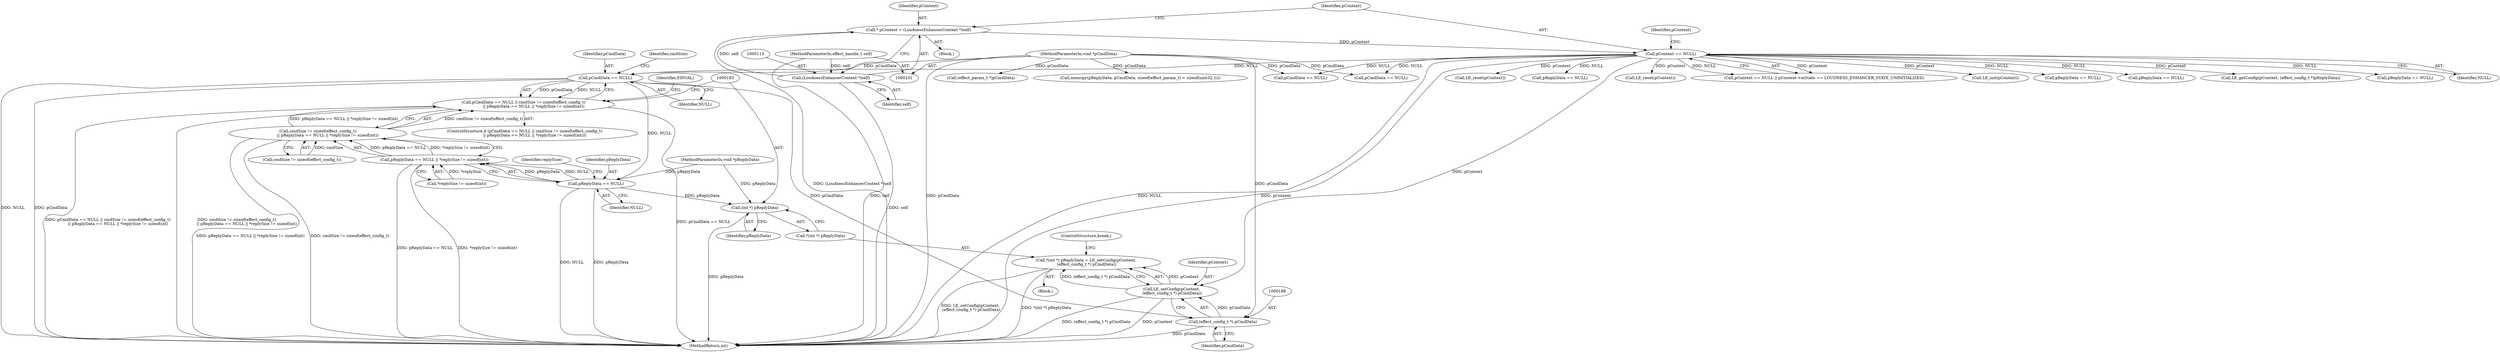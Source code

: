 digraph "0_Android_aeea52da00d210587fb3ed895de3d5f2e0264c88_3@pointer" {
"1000159" [label="(Call,pCmdData == NULL)"];
"1000105" [label="(MethodParameterIn,void *pCmdData)"];
"1000118" [label="(Call,pContext == NULL)"];
"1000110" [label="(Call,* pContext = (LoudnessEnhancerContext *)self)"];
"1000112" [label="(Call,(LoudnessEnhancerContext *)self)"];
"1000102" [label="(MethodParameterIn,effect_handle_t self)"];
"1000158" [label="(Call,pCmdData == NULL || cmdSize != sizeof(effect_config_t)\n                || pReplyData == NULL || *replySize != sizeof(int))"];
"1000168" [label="(Call,pReplyData == NULL)"];
"1000167" [label="(Call,pReplyData == NULL || *replySize != sizeof(int))"];
"1000162" [label="(Call,cmdSize != sizeof(effect_config_t)\n                || pReplyData == NULL || *replySize != sizeof(int))"];
"1000182" [label="(Call,(int *) pReplyData)"];
"1000187" [label="(Call,(effect_config_t *) pCmdData)"];
"1000185" [label="(Call,LE_setConfig(pContext,\n (effect_config_t *) pCmdData))"];
"1000180" [label="(Call,*(int *) pReplyData = LE_setConfig(pContext,\n (effect_config_t *) pCmdData))"];
"1000424" [label="(Call,pCmdData == NULL)"];
"1000514" [label="(Call,LE_reset(pContext))"];
"1000157" [label="(ControlStructure,if (pCmdData == NULL || cmdSize != sizeof(effect_config_t)\n                || pReplyData == NULL || *replySize != sizeof(int)))"];
"1000180" [label="(Call,*(int *) pReplyData = LE_setConfig(pContext,\n (effect_config_t *) pCmdData))"];
"1000162" [label="(Call,cmdSize != sizeof(effect_config_t)\n                || pReplyData == NULL || *replySize != sizeof(int))"];
"1000117" [label="(Call,pContext == NULL || pContext->mState == LOUDNESS_ENHANCER_STATE_UNINITIALIZED)"];
"1000119" [label="(Identifier,pContext)"];
"1000105" [label="(MethodParameterIn,void *pCmdData)"];
"1000110" [label="(Call,* pContext = (LoudnessEnhancerContext *)self)"];
"1000153" [label="(Call,LE_init(pContext))"];
"1000168" [label="(Call,pReplyData == NULL)"];
"1000108" [label="(Block,)"];
"1000539" [label="(MethodReturn,int)"];
"1000123" [label="(Identifier,pContext)"];
"1000163" [label="(Call,cmdSize != sizeof(effect_config_t))"];
"1000118" [label="(Call,pContext == NULL)"];
"1000462" [label="(Call,(effect_param_t *)pCmdData)"];
"1000136" [label="(Call,pReplyData == NULL)"];
"1000173" [label="(Identifier,replySize)"];
"1000170" [label="(Identifier,NULL)"];
"1000161" [label="(Identifier,NULL)"];
"1000332" [label="(Call,memcpy(pReplyData, pCmdData, sizeof(effect_param_t) + sizeof(uint32_t)))"];
"1000186" [label="(Identifier,pContext)"];
"1000258" [label="(Call,pReplyData == NULL)"];
"1000206" [label="(Call,LE_getConfig(pContext, (effect_config_t *)pReplyData))"];
"1000164" [label="(Identifier,cmdSize)"];
"1000219" [label="(Call,pReplyData == NULL)"];
"1000160" [label="(Identifier,pCmdData)"];
"1000111" [label="(Identifier,pContext)"];
"1000169" [label="(Identifier,pReplyData)"];
"1000190" [label="(ControlStructure,break;)"];
"1000185" [label="(Call,LE_setConfig(pContext,\n (effect_config_t *) pCmdData))"];
"1000112" [label="(Call,(LoudnessEnhancerContext *)self)"];
"1000107" [label="(MethodParameterIn,void *pReplyData)"];
"1000298" [label="(Call,pCmdData == NULL)"];
"1000184" [label="(Identifier,pReplyData)"];
"1000187" [label="(Call,(effect_config_t *) pCmdData)"];
"1000189" [label="(Identifier,pCmdData)"];
"1000102" [label="(MethodParameterIn,effect_handle_t self)"];
"1000132" [label="(Block,)"];
"1000158" [label="(Call,pCmdData == NULL || cmdSize != sizeof(effect_config_t)\n                || pReplyData == NULL || *replySize != sizeof(int))"];
"1000120" [label="(Identifier,NULL)"];
"1000167" [label="(Call,pReplyData == NULL || *replySize != sizeof(int))"];
"1000114" [label="(Identifier,self)"];
"1000171" [label="(Call,*replySize != sizeof(int))"];
"1000159" [label="(Call,pCmdData == NULL)"];
"1000181" [label="(Call,*(int *) pReplyData)"];
"1000213" [label="(Call,LE_reset(pContext))"];
"1000194" [label="(Call,pReplyData == NULL)"];
"1000179" [label="(Identifier,EINVAL)"];
"1000182" [label="(Call,(int *) pReplyData)"];
"1000159" -> "1000158"  [label="AST: "];
"1000159" -> "1000161"  [label="CFG: "];
"1000160" -> "1000159"  [label="AST: "];
"1000161" -> "1000159"  [label="AST: "];
"1000164" -> "1000159"  [label="CFG: "];
"1000158" -> "1000159"  [label="CFG: "];
"1000159" -> "1000539"  [label="DDG: pCmdData"];
"1000159" -> "1000539"  [label="DDG: NULL"];
"1000159" -> "1000158"  [label="DDG: pCmdData"];
"1000159" -> "1000158"  [label="DDG: NULL"];
"1000105" -> "1000159"  [label="DDG: pCmdData"];
"1000118" -> "1000159"  [label="DDG: NULL"];
"1000159" -> "1000168"  [label="DDG: NULL"];
"1000159" -> "1000187"  [label="DDG: pCmdData"];
"1000105" -> "1000101"  [label="AST: "];
"1000105" -> "1000539"  [label="DDG: pCmdData"];
"1000105" -> "1000187"  [label="DDG: pCmdData"];
"1000105" -> "1000298"  [label="DDG: pCmdData"];
"1000105" -> "1000332"  [label="DDG: pCmdData"];
"1000105" -> "1000424"  [label="DDG: pCmdData"];
"1000105" -> "1000462"  [label="DDG: pCmdData"];
"1000118" -> "1000117"  [label="AST: "];
"1000118" -> "1000120"  [label="CFG: "];
"1000119" -> "1000118"  [label="AST: "];
"1000120" -> "1000118"  [label="AST: "];
"1000123" -> "1000118"  [label="CFG: "];
"1000117" -> "1000118"  [label="CFG: "];
"1000118" -> "1000539"  [label="DDG: NULL"];
"1000118" -> "1000539"  [label="DDG: pContext"];
"1000118" -> "1000117"  [label="DDG: pContext"];
"1000118" -> "1000117"  [label="DDG: NULL"];
"1000110" -> "1000118"  [label="DDG: pContext"];
"1000118" -> "1000136"  [label="DDG: NULL"];
"1000118" -> "1000153"  [label="DDG: pContext"];
"1000118" -> "1000185"  [label="DDG: pContext"];
"1000118" -> "1000194"  [label="DDG: NULL"];
"1000118" -> "1000206"  [label="DDG: pContext"];
"1000118" -> "1000213"  [label="DDG: pContext"];
"1000118" -> "1000219"  [label="DDG: NULL"];
"1000118" -> "1000258"  [label="DDG: NULL"];
"1000118" -> "1000298"  [label="DDG: NULL"];
"1000118" -> "1000424"  [label="DDG: NULL"];
"1000118" -> "1000514"  [label="DDG: pContext"];
"1000110" -> "1000108"  [label="AST: "];
"1000110" -> "1000112"  [label="CFG: "];
"1000111" -> "1000110"  [label="AST: "];
"1000112" -> "1000110"  [label="AST: "];
"1000119" -> "1000110"  [label="CFG: "];
"1000110" -> "1000539"  [label="DDG: (LoudnessEnhancerContext *)self"];
"1000112" -> "1000110"  [label="DDG: self"];
"1000112" -> "1000114"  [label="CFG: "];
"1000113" -> "1000112"  [label="AST: "];
"1000114" -> "1000112"  [label="AST: "];
"1000112" -> "1000539"  [label="DDG: self"];
"1000102" -> "1000112"  [label="DDG: self"];
"1000102" -> "1000101"  [label="AST: "];
"1000102" -> "1000539"  [label="DDG: self"];
"1000158" -> "1000157"  [label="AST: "];
"1000158" -> "1000162"  [label="CFG: "];
"1000162" -> "1000158"  [label="AST: "];
"1000179" -> "1000158"  [label="CFG: "];
"1000183" -> "1000158"  [label="CFG: "];
"1000158" -> "1000539"  [label="DDG: pCmdData == NULL"];
"1000158" -> "1000539"  [label="DDG: pCmdData == NULL || cmdSize != sizeof(effect_config_t)\n                || pReplyData == NULL || *replySize != sizeof(int)"];
"1000158" -> "1000539"  [label="DDG: cmdSize != sizeof(effect_config_t)\n                || pReplyData == NULL || *replySize != sizeof(int)"];
"1000162" -> "1000158"  [label="DDG: cmdSize != sizeof(effect_config_t)"];
"1000162" -> "1000158"  [label="DDG: pReplyData == NULL || *replySize != sizeof(int)"];
"1000168" -> "1000167"  [label="AST: "];
"1000168" -> "1000170"  [label="CFG: "];
"1000169" -> "1000168"  [label="AST: "];
"1000170" -> "1000168"  [label="AST: "];
"1000173" -> "1000168"  [label="CFG: "];
"1000167" -> "1000168"  [label="CFG: "];
"1000168" -> "1000539"  [label="DDG: pReplyData"];
"1000168" -> "1000539"  [label="DDG: NULL"];
"1000168" -> "1000167"  [label="DDG: pReplyData"];
"1000168" -> "1000167"  [label="DDG: NULL"];
"1000107" -> "1000168"  [label="DDG: pReplyData"];
"1000168" -> "1000182"  [label="DDG: pReplyData"];
"1000167" -> "1000162"  [label="AST: "];
"1000167" -> "1000171"  [label="CFG: "];
"1000171" -> "1000167"  [label="AST: "];
"1000162" -> "1000167"  [label="CFG: "];
"1000167" -> "1000539"  [label="DDG: pReplyData == NULL"];
"1000167" -> "1000539"  [label="DDG: *replySize != sizeof(int)"];
"1000167" -> "1000162"  [label="DDG: pReplyData == NULL"];
"1000167" -> "1000162"  [label="DDG: *replySize != sizeof(int)"];
"1000171" -> "1000167"  [label="DDG: *replySize"];
"1000162" -> "1000163"  [label="CFG: "];
"1000163" -> "1000162"  [label="AST: "];
"1000162" -> "1000539"  [label="DDG: pReplyData == NULL || *replySize != sizeof(int)"];
"1000162" -> "1000539"  [label="DDG: cmdSize != sizeof(effect_config_t)"];
"1000163" -> "1000162"  [label="DDG: cmdSize"];
"1000182" -> "1000181"  [label="AST: "];
"1000182" -> "1000184"  [label="CFG: "];
"1000183" -> "1000182"  [label="AST: "];
"1000184" -> "1000182"  [label="AST: "];
"1000181" -> "1000182"  [label="CFG: "];
"1000182" -> "1000539"  [label="DDG: pReplyData"];
"1000107" -> "1000182"  [label="DDG: pReplyData"];
"1000187" -> "1000185"  [label="AST: "];
"1000187" -> "1000189"  [label="CFG: "];
"1000188" -> "1000187"  [label="AST: "];
"1000189" -> "1000187"  [label="AST: "];
"1000185" -> "1000187"  [label="CFG: "];
"1000187" -> "1000539"  [label="DDG: pCmdData"];
"1000187" -> "1000185"  [label="DDG: pCmdData"];
"1000185" -> "1000180"  [label="AST: "];
"1000186" -> "1000185"  [label="AST: "];
"1000180" -> "1000185"  [label="CFG: "];
"1000185" -> "1000539"  [label="DDG: pContext"];
"1000185" -> "1000539"  [label="DDG: (effect_config_t *) pCmdData"];
"1000185" -> "1000180"  [label="DDG: pContext"];
"1000185" -> "1000180"  [label="DDG: (effect_config_t *) pCmdData"];
"1000180" -> "1000132"  [label="AST: "];
"1000181" -> "1000180"  [label="AST: "];
"1000190" -> "1000180"  [label="CFG: "];
"1000180" -> "1000539"  [label="DDG: LE_setConfig(pContext,\n (effect_config_t *) pCmdData)"];
"1000180" -> "1000539"  [label="DDG: *(int *) pReplyData"];
}
